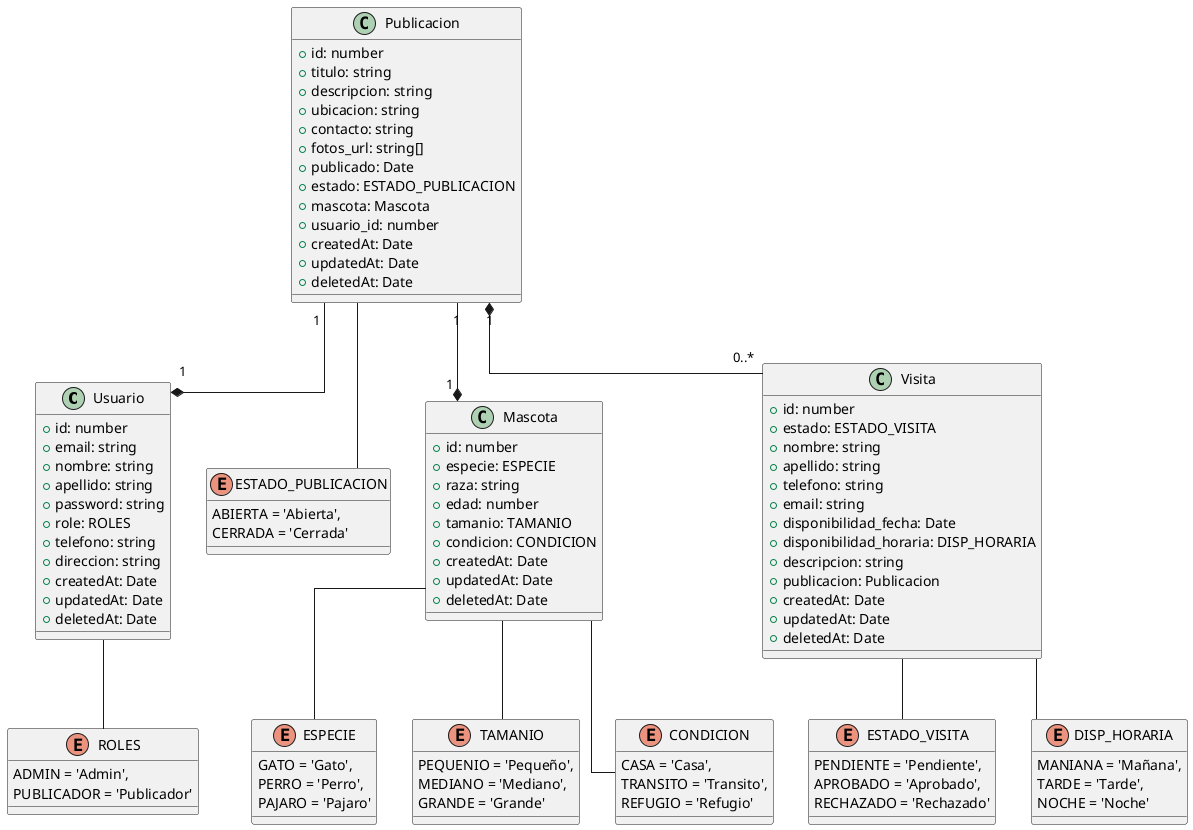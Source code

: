 @startuml AdoptAR

skinparam Linetype ortho

class Usuario {
  + id: number 
  + email: string
  + nombre: string
  + apellido: string 
  + password: string 
  + role: ROLES
  + telefono: string 
  + direccion: string
  + createdAt: Date
  + updatedAt: Date
  + deletedAt: Date
}

enum ROLES{
    ADMIN = 'Admin',
    PUBLICADOR = 'Publicador'
}

class Publicacion {
  + id: number
  + titulo: string
  + descripcion: string 
  + ubicacion: string
  + contacto: string
  + fotos_url: string[]
  + publicado: Date
  + estado: ESTADO_PUBLICACION
  + mascota: Mascota
  + usuario_id: number
  + createdAt: Date
  + updatedAt: Date
  + deletedAt: Date
}

enum ESTADO_PUBLICACION{
    ABIERTA = 'Abierta',
    CERRADA = 'Cerrada'
}

class Mascota {
  + id: number
  + especie: ESPECIE
  + raza: string
  + edad: number 
  + tamanio: TAMANIO
  + condicion: CONDICION
  + createdAt: Date
  + updatedAt: Date
  + deletedAt: Date
}

enum ESPECIE{
    GATO = 'Gato',
    PERRO = 'Perro',
    PAJARO = 'Pajaro'
}

enum TAMANIO{
    PEQUENIO = 'Pequeño',
    MEDIANO = 'Mediano',
    GRANDE = 'Grande' 
}

enum CONDICION{
    CASA = 'Casa',
    TRANSITO = 'Transito',
    REFUGIO = 'Refugio'
}

class Visita {
  +id: number
  +estado: ESTADO_VISITA
  +nombre: string
  +apellido: string
  +telefono: string
  +email: string
  +disponibilidad_fecha: Date
  +disponibilidad_horaria: DISP_HORARIA
  +descripcion: string
  +publicacion: Publicacion
  +createdAt: Date
  +updatedAt: Date
  +deletedAt: Date
}

enum ESTADO_VISITA{
    PENDIENTE = 'Pendiente',
    APROBADO = 'Aprobado',
    RECHAZADO = 'Rechazado'
}

enum DISP_HORARIA{
    MANIANA = 'Mañana',
    TARDE = 'Tarde',
    NOCHE = 'Noche'
}

/' relaciones'/
Publicacion "1"--*"1" Usuario
Publicacion "1"--*"1" Mascota
Publicacion -- ESTADO_PUBLICACION
Mascota -- ESPECIE
Mascota -- TAMANIO
Mascota -- CONDICION
Publicacion "1" *-- "0..*" Visita 
Visita -- ESTADO_VISITA
Visita -- DISP_HORARIA
Usuario -- ROLES

@enduml